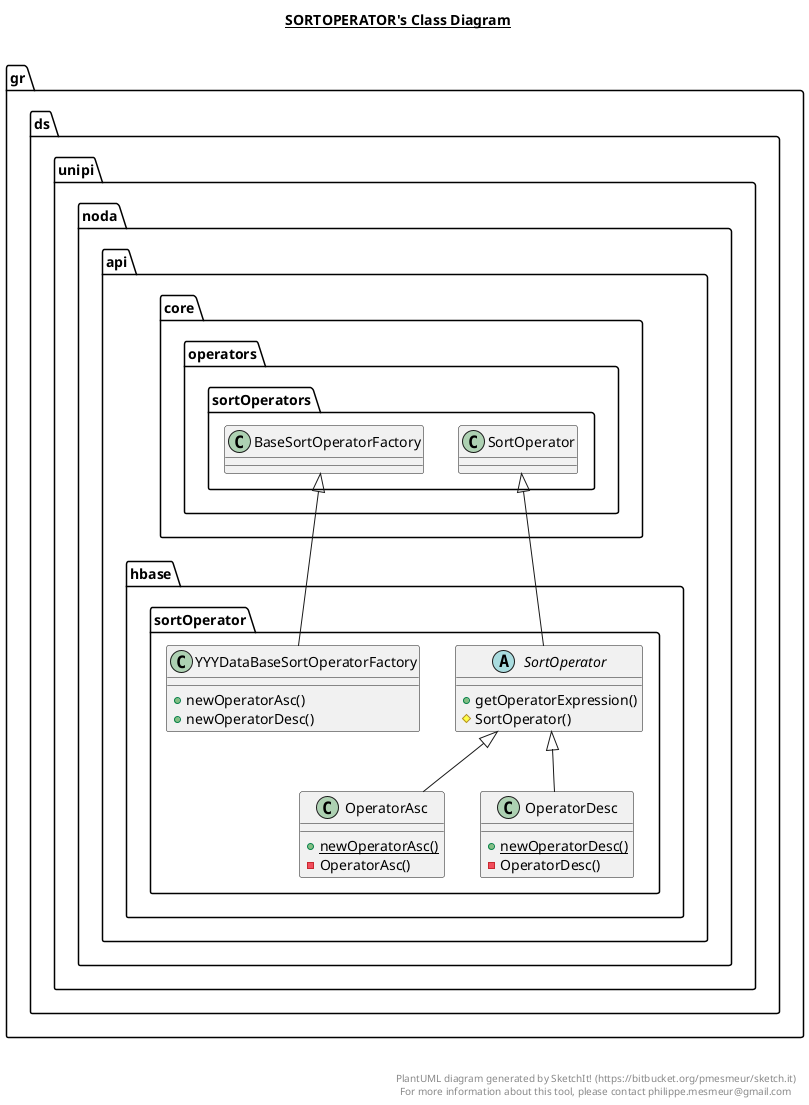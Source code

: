 @startuml

title __SORTOPERATOR's Class Diagram__\n

  namespace gr.ds.unipi.noda.api.hbase {
    namespace sortOperator {
      class gr.ds.unipi.noda.api.hbase.sortOperator.OperatorAsc {
          {static} + newOperatorAsc()
          - OperatorAsc()
      }
    }
  }
  

  namespace gr.ds.unipi.noda.api.hbase {
    namespace sortOperator {
      class gr.ds.unipi.noda.api.hbase.sortOperator.OperatorDesc {
          {static} + newOperatorDesc()
          - OperatorDesc()
      }
    }
  }
  

  namespace gr.ds.unipi.noda.api.hbase {
    namespace sortOperator {
      abstract class gr.ds.unipi.noda.api.hbase.sortOperator.SortOperator {
          + getOperatorExpression()
          # SortOperator()
      }
    }
  }
  

  namespace gr.ds.unipi.noda.api.hbase {
    namespace sortOperator {
      class gr.ds.unipi.noda.api.hbase.sortOperator.YYYDataBaseSortOperatorFactory {
          + newOperatorAsc()
          + newOperatorDesc()
      }
    }
  }
  

  gr.ds.unipi.noda.api.hbase.sortOperator.OperatorAsc -up-|> gr.ds.unipi.noda.api.hbase.sortOperator.SortOperator
  gr.ds.unipi.noda.api.hbase.sortOperator.OperatorDesc -up-|> gr.ds.unipi.noda.api.hbase.sortOperator.SortOperator
  gr.ds.unipi.noda.api.hbase.sortOperator.SortOperator -up-|> gr.ds.unipi.noda.api.core.operators.sortOperators.SortOperator
  gr.ds.unipi.noda.api.hbase.sortOperator.YYYDataBaseSortOperatorFactory -up-|> gr.ds.unipi.noda.api.core.operators.sortOperators.BaseSortOperatorFactory


right footer


PlantUML diagram generated by SketchIt! (https://bitbucket.org/pmesmeur/sketch.it)
For more information about this tool, please contact philippe.mesmeur@gmail.com
endfooter

@enduml
